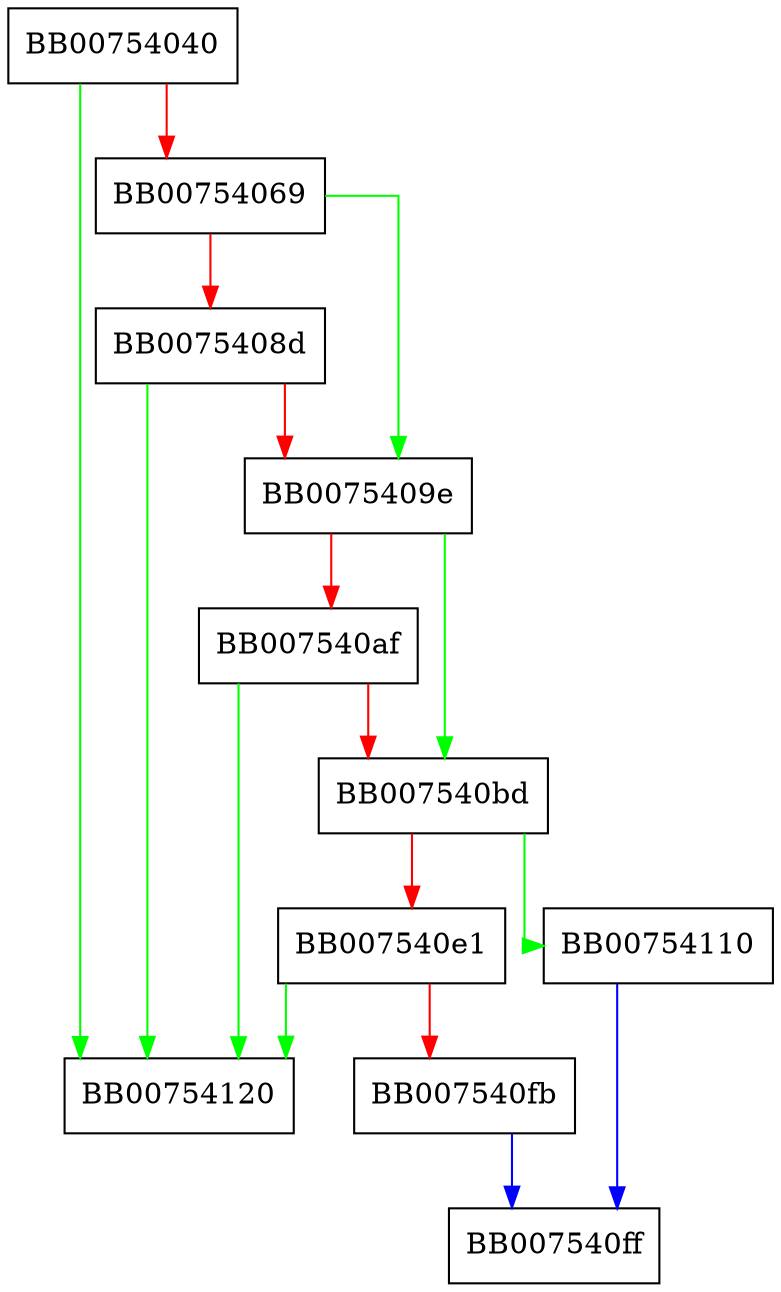 digraph pkey_ec_copy {
  node [shape="box"];
  graph [splines=ortho];
  BB00754040 -> BB00754120 [color="green"];
  BB00754040 -> BB00754069 [color="red"];
  BB00754069 -> BB0075409e [color="green"];
  BB00754069 -> BB0075408d [color="red"];
  BB0075408d -> BB00754120 [color="green"];
  BB0075408d -> BB0075409e [color="red"];
  BB0075409e -> BB007540bd [color="green"];
  BB0075409e -> BB007540af [color="red"];
  BB007540af -> BB00754120 [color="green"];
  BB007540af -> BB007540bd [color="red"];
  BB007540bd -> BB00754110 [color="green"];
  BB007540bd -> BB007540e1 [color="red"];
  BB007540e1 -> BB00754120 [color="green"];
  BB007540e1 -> BB007540fb [color="red"];
  BB007540fb -> BB007540ff [color="blue"];
  BB00754110 -> BB007540ff [color="blue"];
}